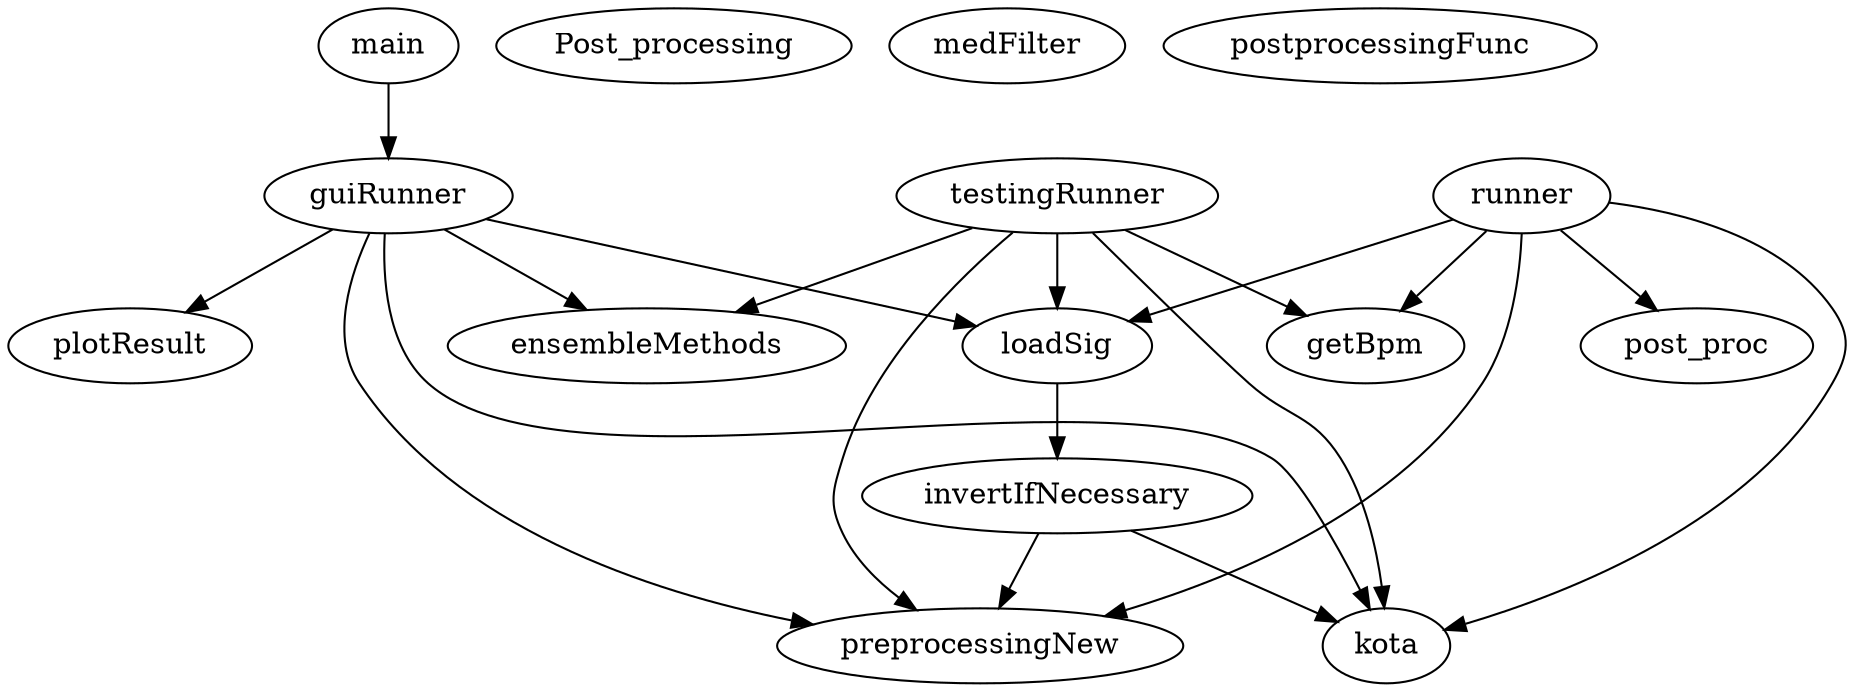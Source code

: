 /* Created by mdot for Matlab */
digraph m2html {
  invertIfNecessary -> preprocessingNew;
  invertIfNecessary -> kota;
  loadSig -> invertIfNecessary;
  guiRunner -> loadSig;
  guiRunner -> preprocessingNew;
  guiRunner -> kota;
  guiRunner -> ensembleMethods;
  guiRunner -> plotResult;
  runner -> loadSig;
  runner -> preprocessingNew;
  runner -> kota;
  runner -> getBpm;
  runner -> post_proc;
  testingRunner -> loadSig;
  testingRunner -> preprocessingNew;
  testingRunner -> kota;
  testingRunner -> ensembleMethods;
  testingRunner -> getBpm;
  main -> guiRunner;

  invertIfNecessary [URL="matlab/Pipeline/1-Loading/invertIfNecessary.html"];
  loadSig [URL="matlab/Pipeline/1-Loading/loadSig.html"];
  preprocessingNew [URL="matlab/Pipeline/2-Pre-processing/preprocessingNew.html"];
  kota [URL="matlab/Pipeline/3-Kota/kota.html"];
  Post_processing [URL="matlab/Pipeline/4-Post-processing/Post_processing.html"];
  ensembleMethods [URL="matlab/Pipeline/4-Post-processing/ensembleMethods.html"];
  getBpm [URL="matlab/Pipeline/4-Post-processing/getBpm.html"];
  medFilter [URL="matlab/Pipeline/4-Post-processing/medFilter.html"];
  post_proc [URL="matlab/Pipeline/4-Post-processing/post_proc.html"];
  postprocessingFunc [URL="matlab/Pipeline/4-Post-processing/postprocessingFunc.html"];
  plotResult [URL="matlab/Pipeline/5-Evaluation/plotResult.html"];
  guiRunner [URL="matlab/Pipeline/Runners/guiRunner.html"];
  runner [URL="matlab/Pipeline/Runners/runner.html"];
  testingRunner [URL="matlab/Pipeline/Runners/testingRunner.html"];
  main [URL="matlab/Pipeline/gui/main.html"];
}
